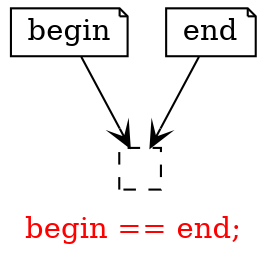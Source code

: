 digraph {
  node [shape = none;];
  edge [arrowhead = vee;];
  fontcolor = red;
  label = "begin == end;";
  
  array [label = <
    <TABLE BORDER = "0" CELLBORDER = "1" CELLSPACING = "0">
    <TR>
    <TD WIDTH = "20" HEIGHT = "20" PORT = "a0" STYLE = "DASHED"></TD>
    </TR>
    </TABLE>>;];
  
  begin [shape = note;width = 0;height = 0;];
  end [shape = note;width = 0;height = 0;];
  
  begin -> array:a0;
  end -> array:a0;
}
